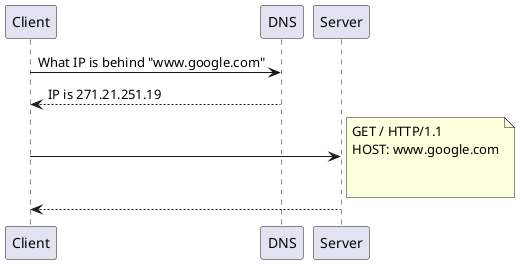 @startuml
Client -> DNS : What IP is behind "www.google.com"
DNS --> Client : IP is 271.21.251.19
Client -> Server
note right
GET / HTTP/1.1
HOST: www.google.com


end note
Server --> Client
@enduml
